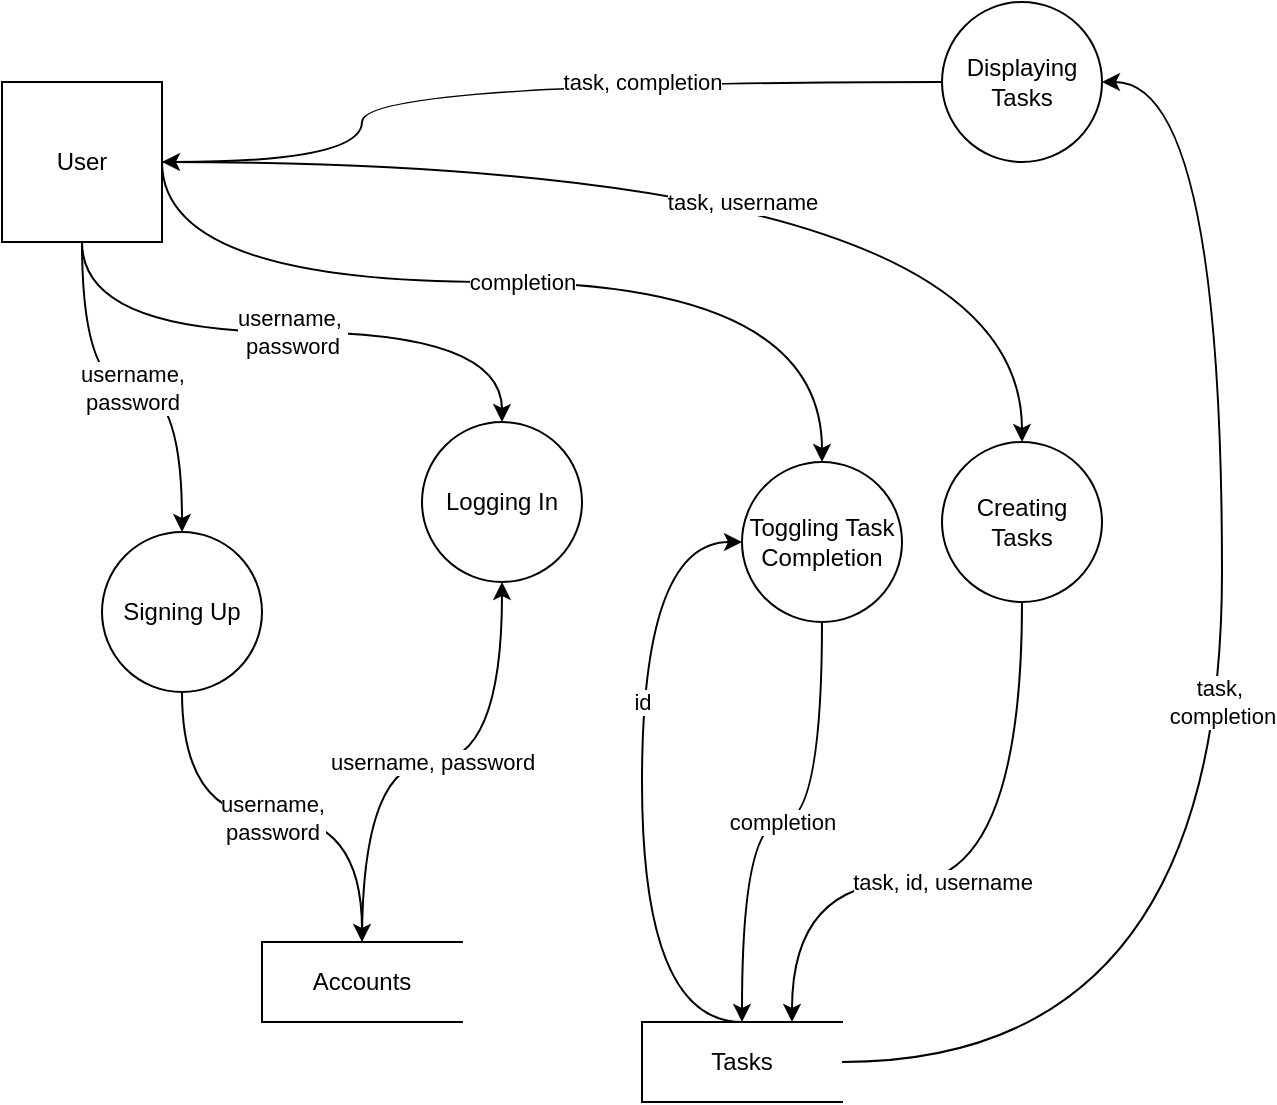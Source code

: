<mxfile version="26.0.4">
  <diagram name="Page-1" id="THGfsXJmiCKhB4GpBu16">
    <mxGraphModel dx="1434" dy="955" grid="1" gridSize="10" guides="1" tooltips="1" connect="1" arrows="1" fold="1" page="1" pageScale="1" pageWidth="827" pageHeight="1169" math="0" shadow="0">
      <root>
        <mxCell id="0" />
        <mxCell id="1" parent="0" />
        <mxCell id="wCI7N2QRY2yCo1gzNA0D-8" value="username, password" style="edgeStyle=orthogonalEdgeStyle;rounded=0;orthogonalLoop=1;jettySize=auto;html=1;exitX=0.5;exitY=0;exitDx=0;exitDy=0;entryX=0.5;entryY=1;entryDx=0;entryDy=0;curved=1;" edge="1" parent="1" source="AUftsHGk3qJ5Cm6R8eBR-4" target="wCI7N2QRY2yCo1gzNA0D-1">
          <mxGeometry relative="1" as="geometry" />
        </mxCell>
        <mxCell id="AUftsHGk3qJ5Cm6R8eBR-4" value="Accounts" style="html=1;dashed=0;whiteSpace=wrap;shape=partialRectangle;right=0;" parent="1" vertex="1">
          <mxGeometry x="280" y="750" width="100" height="40" as="geometry" />
        </mxCell>
        <mxCell id="wCI7N2QRY2yCo1gzNA0D-2" value="username,&amp;nbsp;&lt;br&gt;password" style="edgeStyle=orthogonalEdgeStyle;rounded=0;orthogonalLoop=1;jettySize=auto;html=1;exitX=0.5;exitY=1;exitDx=0;exitDy=0;curved=1;" edge="1" parent="1" source="AUftsHGk3qJ5Cm6R8eBR-9" target="wCI7N2QRY2yCo1gzNA0D-1">
          <mxGeometry relative="1" as="geometry" />
        </mxCell>
        <mxCell id="wCI7N2QRY2yCo1gzNA0D-6" value="username,&lt;br&gt;password" style="edgeStyle=orthogonalEdgeStyle;rounded=0;orthogonalLoop=1;jettySize=auto;html=1;exitX=0.5;exitY=1;exitDx=0;exitDy=0;curved=1;" edge="1" parent="1" source="AUftsHGk3qJ5Cm6R8eBR-9" target="wCI7N2QRY2yCo1gzNA0D-5">
          <mxGeometry relative="1" as="geometry" />
        </mxCell>
        <mxCell id="wCI7N2QRY2yCo1gzNA0D-13" value="completion" style="edgeStyle=orthogonalEdgeStyle;rounded=0;orthogonalLoop=1;jettySize=auto;html=1;exitX=1;exitY=0.5;exitDx=0;exitDy=0;entryX=0.5;entryY=0;entryDx=0;entryDy=0;curved=1;" edge="1" parent="1" source="AUftsHGk3qJ5Cm6R8eBR-9" target="wCI7N2QRY2yCo1gzNA0D-10">
          <mxGeometry relative="1" as="geometry">
            <Array as="points">
              <mxPoint x="230" y="420" />
              <mxPoint x="560" y="420" />
            </Array>
            <mxPoint as="offset" />
          </mxGeometry>
        </mxCell>
        <mxCell id="wCI7N2QRY2yCo1gzNA0D-14" value="task, username" style="edgeStyle=orthogonalEdgeStyle;rounded=0;orthogonalLoop=1;jettySize=auto;html=1;exitX=1;exitY=0.5;exitDx=0;exitDy=0;curved=1;" edge="1" parent="1" source="AUftsHGk3qJ5Cm6R8eBR-9" target="wCI7N2QRY2yCo1gzNA0D-9">
          <mxGeometry x="0.018" y="-20" relative="1" as="geometry">
            <Array as="points">
              <mxPoint x="660" y="360" />
            </Array>
            <mxPoint as="offset" />
          </mxGeometry>
        </mxCell>
        <mxCell id="AUftsHGk3qJ5Cm6R8eBR-9" value="User" style="whiteSpace=wrap;html=1;aspect=fixed;" parent="1" vertex="1">
          <mxGeometry x="150" y="320" width="80" height="80" as="geometry" />
        </mxCell>
        <mxCell id="wCI7N2QRY2yCo1gzNA0D-17" value="task,&amp;nbsp;&lt;br&gt;completion" style="edgeStyle=orthogonalEdgeStyle;rounded=0;orthogonalLoop=1;jettySize=auto;html=1;exitX=1;exitY=0.5;exitDx=0;exitDy=0;entryX=1;entryY=0.5;entryDx=0;entryDy=0;curved=1;" edge="1" parent="1" source="AUftsHGk3qJ5Cm6R8eBR-12" target="wCI7N2QRY2yCo1gzNA0D-18">
          <mxGeometry relative="1" as="geometry">
            <mxPoint x="760" y="350" as="targetPoint" />
            <Array as="points">
              <mxPoint x="760" y="810" />
              <mxPoint x="760" y="320" />
            </Array>
          </mxGeometry>
        </mxCell>
        <mxCell id="AUftsHGk3qJ5Cm6R8eBR-12" value="Tasks" style="html=1;dashed=0;whiteSpace=wrap;shape=partialRectangle;right=0;" parent="1" vertex="1">
          <mxGeometry x="470" y="790" width="100" height="40" as="geometry" />
        </mxCell>
        <mxCell id="wCI7N2QRY2yCo1gzNA0D-1" value="Logging In" style="ellipse;whiteSpace=wrap;html=1;aspect=fixed;" vertex="1" parent="1">
          <mxGeometry x="360" y="490" width="80" height="80" as="geometry" />
        </mxCell>
        <mxCell id="wCI7N2QRY2yCo1gzNA0D-7" value="username,&lt;br&gt;password" style="edgeStyle=orthogonalEdgeStyle;rounded=0;orthogonalLoop=1;jettySize=auto;html=1;exitX=0.5;exitY=1;exitDx=0;exitDy=0;curved=1;" edge="1" parent="1" source="wCI7N2QRY2yCo1gzNA0D-5" target="AUftsHGk3qJ5Cm6R8eBR-4">
          <mxGeometry relative="1" as="geometry" />
        </mxCell>
        <mxCell id="wCI7N2QRY2yCo1gzNA0D-5" value="Signing Up" style="ellipse;whiteSpace=wrap;html=1;aspect=fixed;" vertex="1" parent="1">
          <mxGeometry x="200" y="545" width="80" height="80" as="geometry" />
        </mxCell>
        <mxCell id="wCI7N2QRY2yCo1gzNA0D-16" value="task, id, username" style="edgeStyle=orthogonalEdgeStyle;rounded=0;orthogonalLoop=1;jettySize=auto;html=1;exitX=0.5;exitY=1;exitDx=0;exitDy=0;entryX=0.75;entryY=0;entryDx=0;entryDy=0;curved=1;" edge="1" parent="1" source="wCI7N2QRY2yCo1gzNA0D-9" target="AUftsHGk3qJ5Cm6R8eBR-12">
          <mxGeometry x="0.108" relative="1" as="geometry">
            <Array as="points">
              <mxPoint x="660" y="720" />
              <mxPoint x="545" y="720" />
            </Array>
            <mxPoint as="offset" />
          </mxGeometry>
        </mxCell>
        <mxCell id="wCI7N2QRY2yCo1gzNA0D-9" value="Creating Tasks" style="ellipse;whiteSpace=wrap;html=1;aspect=fixed;" vertex="1" parent="1">
          <mxGeometry x="620" y="500" width="80" height="80" as="geometry" />
        </mxCell>
        <mxCell id="wCI7N2QRY2yCo1gzNA0D-12" value="completion" style="edgeStyle=orthogonalEdgeStyle;rounded=0;orthogonalLoop=1;jettySize=auto;html=1;exitX=0.5;exitY=1;exitDx=0;exitDy=0;entryX=0.5;entryY=0;entryDx=0;entryDy=0;curved=1;" edge="1" parent="1" source="wCI7N2QRY2yCo1gzNA0D-10" target="AUftsHGk3qJ5Cm6R8eBR-12">
          <mxGeometry relative="1" as="geometry" />
        </mxCell>
        <mxCell id="wCI7N2QRY2yCo1gzNA0D-10" value="Toggling Task Completion" style="ellipse;whiteSpace=wrap;html=1;aspect=fixed;" vertex="1" parent="1">
          <mxGeometry x="520" y="510" width="80" height="80" as="geometry" />
        </mxCell>
        <mxCell id="wCI7N2QRY2yCo1gzNA0D-11" value="id" style="edgeStyle=orthogonalEdgeStyle;rounded=0;orthogonalLoop=1;jettySize=auto;html=1;exitX=0.5;exitY=0;exitDx=0;exitDy=0;entryX=0;entryY=0.5;entryDx=0;entryDy=0;curved=1;" edge="1" parent="1" source="AUftsHGk3qJ5Cm6R8eBR-12" target="wCI7N2QRY2yCo1gzNA0D-10">
          <mxGeometry x="0.235" relative="1" as="geometry">
            <Array as="points">
              <mxPoint x="470" y="790" />
              <mxPoint x="470" y="550" />
            </Array>
            <mxPoint as="offset" />
          </mxGeometry>
        </mxCell>
        <mxCell id="wCI7N2QRY2yCo1gzNA0D-19" value="task, completion" style="edgeStyle=orthogonalEdgeStyle;rounded=0;orthogonalLoop=1;jettySize=auto;html=1;exitX=0;exitY=0.5;exitDx=0;exitDy=0;entryX=1;entryY=0.5;entryDx=0;entryDy=0;curved=1;" edge="1" parent="1" source="wCI7N2QRY2yCo1gzNA0D-18" target="AUftsHGk3qJ5Cm6R8eBR-9">
          <mxGeometry x="-0.302" relative="1" as="geometry">
            <Array as="points">
              <mxPoint x="330" y="320" />
              <mxPoint x="330" y="360" />
            </Array>
            <mxPoint as="offset" />
          </mxGeometry>
        </mxCell>
        <mxCell id="wCI7N2QRY2yCo1gzNA0D-18" value="Displaying Tasks" style="ellipse;whiteSpace=wrap;html=1;aspect=fixed;" vertex="1" parent="1">
          <mxGeometry x="620" y="280" width="80" height="80" as="geometry" />
        </mxCell>
      </root>
    </mxGraphModel>
  </diagram>
</mxfile>
